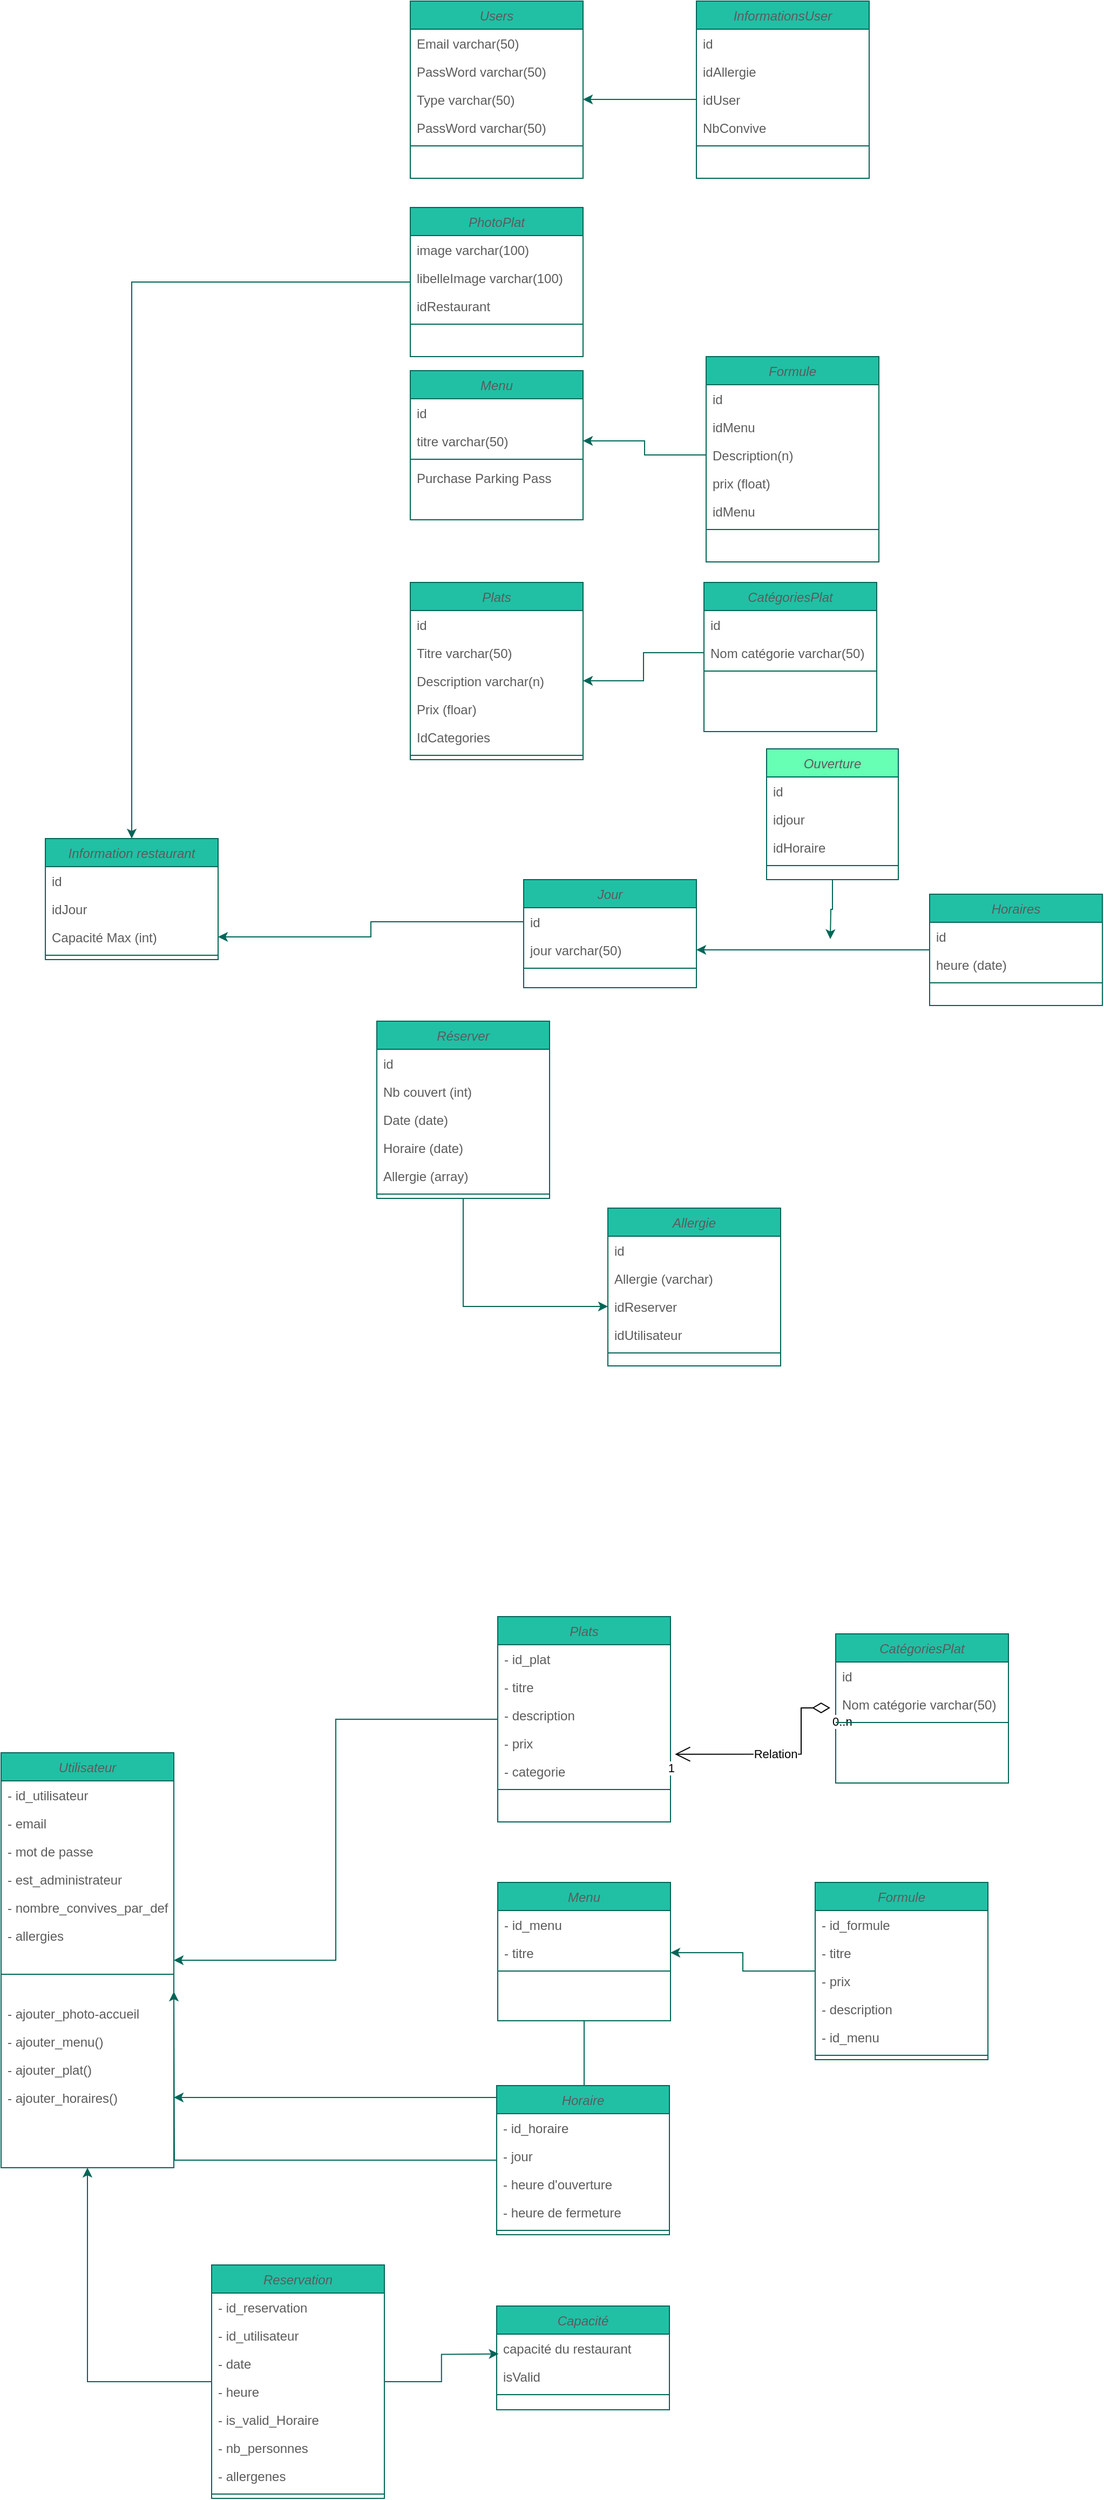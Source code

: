 <mxfile version="21.2.0" type="github">
  <diagram name="Page-1" id="-gDi-OSRCDwQluU-zVgb">
    <mxGraphModel dx="2394" dy="769" grid="1" gridSize="10" guides="1" tooltips="1" connect="1" arrows="1" fold="1" page="1" pageScale="1" pageWidth="827" pageHeight="1169" math="0" shadow="0">
      <root>
        <mxCell id="0" />
        <mxCell id="1" parent="0" />
        <mxCell id="DTQ9LQFd6EMroOKHx0Vn-1" value="Users" style="swimlane;fontStyle=2;align=center;verticalAlign=top;childLayout=stackLayout;horizontal=1;startSize=26;horizontalStack=0;resizeParent=1;resizeLast=0;collapsible=1;marginBottom=0;rounded=0;shadow=0;strokeWidth=1;labelBackgroundColor=none;fillColor=#21C0A5;strokeColor=#006658;fontColor=#5C5C5C;" vertex="1" parent="1">
          <mxGeometry x="129" y="149" width="160" height="164" as="geometry">
            <mxRectangle x="101" y="163" width="160" height="26" as="alternateBounds" />
          </mxGeometry>
        </mxCell>
        <mxCell id="DTQ9LQFd6EMroOKHx0Vn-2" value="Email varchar(50)" style="text;align=left;verticalAlign=top;spacingLeft=4;spacingRight=4;overflow=hidden;rotatable=0;points=[[0,0.5],[1,0.5]];portConstraint=eastwest;labelBackgroundColor=none;fontColor=#5C5C5C;" vertex="1" parent="DTQ9LQFd6EMroOKHx0Vn-1">
          <mxGeometry y="26" width="160" height="26" as="geometry" />
        </mxCell>
        <mxCell id="DTQ9LQFd6EMroOKHx0Vn-3" value="PassWord varchar(50)" style="text;align=left;verticalAlign=top;spacingLeft=4;spacingRight=4;overflow=hidden;rotatable=0;points=[[0,0.5],[1,0.5]];portConstraint=eastwest;rounded=0;shadow=0;html=0;labelBackgroundColor=none;fontColor=#5C5C5C;" vertex="1" parent="DTQ9LQFd6EMroOKHx0Vn-1">
          <mxGeometry y="52" width="160" height="26" as="geometry" />
        </mxCell>
        <mxCell id="DTQ9LQFd6EMroOKHx0Vn-4" value="Type varchar(50)" style="text;align=left;verticalAlign=top;spacingLeft=4;spacingRight=4;overflow=hidden;rotatable=0;points=[[0,0.5],[1,0.5]];portConstraint=eastwest;rounded=0;shadow=0;html=0;labelBackgroundColor=none;fontColor=#5C5C5C;" vertex="1" parent="DTQ9LQFd6EMroOKHx0Vn-1">
          <mxGeometry y="78" width="160" height="26" as="geometry" />
        </mxCell>
        <mxCell id="DTQ9LQFd6EMroOKHx0Vn-5" value="PassWord varchar(50)" style="text;align=left;verticalAlign=top;spacingLeft=4;spacingRight=4;overflow=hidden;rotatable=0;points=[[0,0.5],[1,0.5]];portConstraint=eastwest;rounded=0;shadow=0;html=0;labelBackgroundColor=none;fontColor=#5C5C5C;" vertex="1" parent="DTQ9LQFd6EMroOKHx0Vn-1">
          <mxGeometry y="104" width="160" height="26" as="geometry" />
        </mxCell>
        <mxCell id="DTQ9LQFd6EMroOKHx0Vn-6" value="" style="line;html=1;strokeWidth=1;align=left;verticalAlign=middle;spacingTop=-1;spacingLeft=3;spacingRight=3;rotatable=0;labelPosition=right;points=[];portConstraint=eastwest;labelBackgroundColor=none;fillColor=#21C0A5;strokeColor=#006658;fontColor=#5C5C5C;" vertex="1" parent="DTQ9LQFd6EMroOKHx0Vn-1">
          <mxGeometry y="130" width="160" height="8" as="geometry" />
        </mxCell>
        <mxCell id="DTQ9LQFd6EMroOKHx0Vn-7" value="Menu" style="swimlane;fontStyle=2;align=center;verticalAlign=top;childLayout=stackLayout;horizontal=1;startSize=26;horizontalStack=0;resizeParent=1;resizeLast=0;collapsible=1;marginBottom=0;rounded=0;shadow=0;strokeWidth=1;labelBackgroundColor=none;fillColor=#21C0A5;strokeColor=#006658;fontColor=#5C5C5C;" vertex="1" parent="1">
          <mxGeometry x="129" y="491" width="160" height="138" as="geometry">
            <mxRectangle x="101" y="163" width="160" height="26" as="alternateBounds" />
          </mxGeometry>
        </mxCell>
        <mxCell id="DTQ9LQFd6EMroOKHx0Vn-8" value="id" style="text;align=left;verticalAlign=top;spacingLeft=4;spacingRight=4;overflow=hidden;rotatable=0;points=[[0,0.5],[1,0.5]];portConstraint=eastwest;labelBackgroundColor=none;fontColor=#5C5C5C;" vertex="1" parent="DTQ9LQFd6EMroOKHx0Vn-7">
          <mxGeometry y="26" width="160" height="26" as="geometry" />
        </mxCell>
        <mxCell id="DTQ9LQFd6EMroOKHx0Vn-9" value="titre varchar(50)" style="text;align=left;verticalAlign=top;spacingLeft=4;spacingRight=4;overflow=hidden;rotatable=0;points=[[0,0.5],[1,0.5]];portConstraint=eastwest;rounded=0;shadow=0;html=0;labelBackgroundColor=none;fontColor=#5C5C5C;" vertex="1" parent="DTQ9LQFd6EMroOKHx0Vn-7">
          <mxGeometry y="52" width="160" height="26" as="geometry" />
        </mxCell>
        <mxCell id="DTQ9LQFd6EMroOKHx0Vn-10" value="" style="line;html=1;strokeWidth=1;align=left;verticalAlign=middle;spacingTop=-1;spacingLeft=3;spacingRight=3;rotatable=0;labelPosition=right;points=[];portConstraint=eastwest;labelBackgroundColor=none;fillColor=#21C0A5;strokeColor=#006658;fontColor=#5C5C5C;" vertex="1" parent="DTQ9LQFd6EMroOKHx0Vn-7">
          <mxGeometry y="78" width="160" height="8" as="geometry" />
        </mxCell>
        <mxCell id="DTQ9LQFd6EMroOKHx0Vn-11" value="Purchase Parking Pass" style="text;align=left;verticalAlign=top;spacingLeft=4;spacingRight=4;overflow=hidden;rotatable=0;points=[[0,0.5],[1,0.5]];portConstraint=eastwest;labelBackgroundColor=none;fontColor=#5C5C5C;" vertex="1" parent="DTQ9LQFd6EMroOKHx0Vn-7">
          <mxGeometry y="86" width="160" height="26" as="geometry" />
        </mxCell>
        <mxCell id="DTQ9LQFd6EMroOKHx0Vn-12" style="edgeStyle=orthogonalEdgeStyle;rounded=0;orthogonalLoop=1;jettySize=auto;html=1;entryX=0.5;entryY=0;entryDx=0;entryDy=0;strokeColor=#006658;fontColor=#5C5C5C;fillColor=#21C0A5;" edge="1" parent="1" source="DTQ9LQFd6EMroOKHx0Vn-13" target="DTQ9LQFd6EMroOKHx0Vn-66">
          <mxGeometry relative="1" as="geometry" />
        </mxCell>
        <mxCell id="DTQ9LQFd6EMroOKHx0Vn-13" value="PhotoPlat" style="swimlane;fontStyle=2;align=center;verticalAlign=top;childLayout=stackLayout;horizontal=1;startSize=26;horizontalStack=0;resizeParent=1;resizeLast=0;collapsible=1;marginBottom=0;rounded=0;shadow=0;strokeWidth=1;labelBackgroundColor=none;fillColor=#21C0A5;strokeColor=#006658;fontColor=#5C5C5C;" vertex="1" parent="1">
          <mxGeometry x="129" y="340" width="160" height="138" as="geometry">
            <mxRectangle x="101" y="163" width="160" height="26" as="alternateBounds" />
          </mxGeometry>
        </mxCell>
        <mxCell id="DTQ9LQFd6EMroOKHx0Vn-14" value="image varchar(100)" style="text;align=left;verticalAlign=top;spacingLeft=4;spacingRight=4;overflow=hidden;rotatable=0;points=[[0,0.5],[1,0.5]];portConstraint=eastwest;labelBackgroundColor=none;fontColor=#5C5C5C;" vertex="1" parent="DTQ9LQFd6EMroOKHx0Vn-13">
          <mxGeometry y="26" width="160" height="26" as="geometry" />
        </mxCell>
        <mxCell id="DTQ9LQFd6EMroOKHx0Vn-15" value="libelleImage varchar(100)" style="text;align=left;verticalAlign=top;spacingLeft=4;spacingRight=4;overflow=hidden;rotatable=0;points=[[0,0.5],[1,0.5]];portConstraint=eastwest;rounded=0;shadow=0;html=0;labelBackgroundColor=none;fontColor=#5C5C5C;" vertex="1" parent="DTQ9LQFd6EMroOKHx0Vn-13">
          <mxGeometry y="52" width="160" height="26" as="geometry" />
        </mxCell>
        <mxCell id="DTQ9LQFd6EMroOKHx0Vn-16" value="idRestaurant " style="text;align=left;verticalAlign=top;spacingLeft=4;spacingRight=4;overflow=hidden;rotatable=0;points=[[0,0.5],[1,0.5]];portConstraint=eastwest;rounded=0;shadow=0;html=0;labelBackgroundColor=none;fontColor=#5C5C5C;" vertex="1" parent="DTQ9LQFd6EMroOKHx0Vn-13">
          <mxGeometry y="78" width="160" height="26" as="geometry" />
        </mxCell>
        <mxCell id="DTQ9LQFd6EMroOKHx0Vn-17" value="" style="line;html=1;strokeWidth=1;align=left;verticalAlign=middle;spacingTop=-1;spacingLeft=3;spacingRight=3;rotatable=0;labelPosition=right;points=[];portConstraint=eastwest;labelBackgroundColor=none;fillColor=#21C0A5;strokeColor=#006658;fontColor=#5C5C5C;" vertex="1" parent="DTQ9LQFd6EMroOKHx0Vn-13">
          <mxGeometry y="104" width="160" height="8" as="geometry" />
        </mxCell>
        <mxCell id="DTQ9LQFd6EMroOKHx0Vn-18" value="CatégoriesPlat" style="swimlane;fontStyle=2;align=center;verticalAlign=top;childLayout=stackLayout;horizontal=1;startSize=26;horizontalStack=0;resizeParent=1;resizeLast=0;collapsible=1;marginBottom=0;rounded=0;shadow=0;strokeWidth=1;labelBackgroundColor=none;fillColor=#21C0A5;strokeColor=#006658;fontColor=#5C5C5C;" vertex="1" parent="1">
          <mxGeometry x="401" y="687" width="160" height="138" as="geometry">
            <mxRectangle x="101" y="163" width="160" height="26" as="alternateBounds" />
          </mxGeometry>
        </mxCell>
        <mxCell id="DTQ9LQFd6EMroOKHx0Vn-19" value="id" style="text;align=left;verticalAlign=top;spacingLeft=4;spacingRight=4;overflow=hidden;rotatable=0;points=[[0,0.5],[1,0.5]];portConstraint=eastwest;labelBackgroundColor=none;fontColor=#5C5C5C;" vertex="1" parent="DTQ9LQFd6EMroOKHx0Vn-18">
          <mxGeometry y="26" width="160" height="26" as="geometry" />
        </mxCell>
        <mxCell id="DTQ9LQFd6EMroOKHx0Vn-20" value="Nom catégorie varchar(50)" style="text;align=left;verticalAlign=top;spacingLeft=4;spacingRight=4;overflow=hidden;rotatable=0;points=[[0,0.5],[1,0.5]];portConstraint=eastwest;rounded=0;shadow=0;html=0;labelBackgroundColor=none;fontColor=#5C5C5C;" vertex="1" parent="DTQ9LQFd6EMroOKHx0Vn-18">
          <mxGeometry y="52" width="160" height="26" as="geometry" />
        </mxCell>
        <mxCell id="DTQ9LQFd6EMroOKHx0Vn-21" value="" style="line;html=1;strokeWidth=1;align=left;verticalAlign=middle;spacingTop=-1;spacingLeft=3;spacingRight=3;rotatable=0;labelPosition=right;points=[];portConstraint=eastwest;labelBackgroundColor=none;fillColor=#21C0A5;strokeColor=#006658;fontColor=#5C5C5C;" vertex="1" parent="DTQ9LQFd6EMroOKHx0Vn-18">
          <mxGeometry y="78" width="160" height="8" as="geometry" />
        </mxCell>
        <mxCell id="DTQ9LQFd6EMroOKHx0Vn-22" value="Plats" style="swimlane;fontStyle=2;align=center;verticalAlign=top;childLayout=stackLayout;horizontal=1;startSize=26;horizontalStack=0;resizeParent=1;resizeLast=0;collapsible=1;marginBottom=0;rounded=0;shadow=0;strokeWidth=1;labelBackgroundColor=none;fillColor=#21C0A5;strokeColor=#006658;fontColor=#5C5C5C;" vertex="1" parent="1">
          <mxGeometry x="129" y="687" width="160" height="164" as="geometry">
            <mxRectangle x="101" y="163" width="160" height="26" as="alternateBounds" />
          </mxGeometry>
        </mxCell>
        <mxCell id="DTQ9LQFd6EMroOKHx0Vn-23" value="id" style="text;align=left;verticalAlign=top;spacingLeft=4;spacingRight=4;overflow=hidden;rotatable=0;points=[[0,0.5],[1,0.5]];portConstraint=eastwest;labelBackgroundColor=none;fontColor=#5C5C5C;" vertex="1" parent="DTQ9LQFd6EMroOKHx0Vn-22">
          <mxGeometry y="26" width="160" height="26" as="geometry" />
        </mxCell>
        <mxCell id="DTQ9LQFd6EMroOKHx0Vn-24" value="Titre varchar(50)" style="text;align=left;verticalAlign=top;spacingLeft=4;spacingRight=4;overflow=hidden;rotatable=0;points=[[0,0.5],[1,0.5]];portConstraint=eastwest;rounded=0;shadow=0;html=0;labelBackgroundColor=none;fontColor=#5C5C5C;" vertex="1" parent="DTQ9LQFd6EMroOKHx0Vn-22">
          <mxGeometry y="52" width="160" height="26" as="geometry" />
        </mxCell>
        <mxCell id="DTQ9LQFd6EMroOKHx0Vn-25" value="Description varchar(n)" style="text;align=left;verticalAlign=top;spacingLeft=4;spacingRight=4;overflow=hidden;rotatable=0;points=[[0,0.5],[1,0.5]];portConstraint=eastwest;rounded=0;shadow=0;html=0;labelBackgroundColor=none;fontColor=#5C5C5C;" vertex="1" parent="DTQ9LQFd6EMroOKHx0Vn-22">
          <mxGeometry y="78" width="160" height="26" as="geometry" />
        </mxCell>
        <mxCell id="DTQ9LQFd6EMroOKHx0Vn-26" value="Prix (floar)" style="text;align=left;verticalAlign=top;spacingLeft=4;spacingRight=4;overflow=hidden;rotatable=0;points=[[0,0.5],[1,0.5]];portConstraint=eastwest;rounded=0;shadow=0;html=0;labelBackgroundColor=none;fontColor=#5C5C5C;" vertex="1" parent="DTQ9LQFd6EMroOKHx0Vn-22">
          <mxGeometry y="104" width="160" height="26" as="geometry" />
        </mxCell>
        <mxCell id="DTQ9LQFd6EMroOKHx0Vn-27" value="IdCategories" style="text;align=left;verticalAlign=top;spacingLeft=4;spacingRight=4;overflow=hidden;rotatable=0;points=[[0,0.5],[1,0.5]];portConstraint=eastwest;rounded=0;shadow=0;html=0;labelBackgroundColor=none;fontColor=#5C5C5C;" vertex="1" parent="DTQ9LQFd6EMroOKHx0Vn-22">
          <mxGeometry y="130" width="160" height="26" as="geometry" />
        </mxCell>
        <mxCell id="DTQ9LQFd6EMroOKHx0Vn-28" value="" style="line;html=1;strokeWidth=1;align=left;verticalAlign=middle;spacingTop=-1;spacingLeft=3;spacingRight=3;rotatable=0;labelPosition=right;points=[];portConstraint=eastwest;labelBackgroundColor=none;fillColor=#21C0A5;strokeColor=#006658;fontColor=#5C5C5C;" vertex="1" parent="DTQ9LQFd6EMroOKHx0Vn-22">
          <mxGeometry y="156" width="160" height="8" as="geometry" />
        </mxCell>
        <mxCell id="DTQ9LQFd6EMroOKHx0Vn-29" value="Formule" style="swimlane;fontStyle=2;align=center;verticalAlign=top;childLayout=stackLayout;horizontal=1;startSize=26;horizontalStack=0;resizeParent=1;resizeLast=0;collapsible=1;marginBottom=0;rounded=0;shadow=0;strokeWidth=1;labelBackgroundColor=none;fillColor=#21C0A5;strokeColor=#006658;fontColor=#5C5C5C;" vertex="1" parent="1">
          <mxGeometry x="403" y="478" width="160" height="190" as="geometry">
            <mxRectangle x="101" y="163" width="160" height="26" as="alternateBounds" />
          </mxGeometry>
        </mxCell>
        <mxCell id="DTQ9LQFd6EMroOKHx0Vn-30" value="id" style="text;align=left;verticalAlign=top;spacingLeft=4;spacingRight=4;overflow=hidden;rotatable=0;points=[[0,0.5],[1,0.5]];portConstraint=eastwest;labelBackgroundColor=none;fontColor=#5C5C5C;" vertex="1" parent="DTQ9LQFd6EMroOKHx0Vn-29">
          <mxGeometry y="26" width="160" height="26" as="geometry" />
        </mxCell>
        <mxCell id="DTQ9LQFd6EMroOKHx0Vn-31" value="idMenu" style="text;align=left;verticalAlign=top;spacingLeft=4;spacingRight=4;overflow=hidden;rotatable=0;points=[[0,0.5],[1,0.5]];portConstraint=eastwest;rounded=0;shadow=0;html=0;labelBackgroundColor=none;fontColor=#5C5C5C;" vertex="1" parent="DTQ9LQFd6EMroOKHx0Vn-29">
          <mxGeometry y="52" width="160" height="26" as="geometry" />
        </mxCell>
        <mxCell id="DTQ9LQFd6EMroOKHx0Vn-32" value="Description(n)" style="text;align=left;verticalAlign=top;spacingLeft=4;spacingRight=4;overflow=hidden;rotatable=0;points=[[0,0.5],[1,0.5]];portConstraint=eastwest;rounded=0;shadow=0;html=0;labelBackgroundColor=none;fontColor=#5C5C5C;" vertex="1" parent="DTQ9LQFd6EMroOKHx0Vn-29">
          <mxGeometry y="78" width="160" height="26" as="geometry" />
        </mxCell>
        <mxCell id="DTQ9LQFd6EMroOKHx0Vn-33" value="prix (float)" style="text;align=left;verticalAlign=top;spacingLeft=4;spacingRight=4;overflow=hidden;rotatable=0;points=[[0,0.5],[1,0.5]];portConstraint=eastwest;rounded=0;shadow=0;html=0;labelBackgroundColor=none;fontColor=#5C5C5C;" vertex="1" parent="DTQ9LQFd6EMroOKHx0Vn-29">
          <mxGeometry y="104" width="160" height="26" as="geometry" />
        </mxCell>
        <mxCell id="DTQ9LQFd6EMroOKHx0Vn-34" value="idMenu" style="text;align=left;verticalAlign=top;spacingLeft=4;spacingRight=4;overflow=hidden;rotatable=0;points=[[0,0.5],[1,0.5]];portConstraint=eastwest;rounded=0;shadow=0;html=0;labelBackgroundColor=none;fontColor=#5C5C5C;" vertex="1" parent="DTQ9LQFd6EMroOKHx0Vn-29">
          <mxGeometry y="130" width="160" height="26" as="geometry" />
        </mxCell>
        <mxCell id="DTQ9LQFd6EMroOKHx0Vn-35" value="" style="line;html=1;strokeWidth=1;align=left;verticalAlign=middle;spacingTop=-1;spacingLeft=3;spacingRight=3;rotatable=0;labelPosition=right;points=[];portConstraint=eastwest;labelBackgroundColor=none;fillColor=#21C0A5;strokeColor=#006658;fontColor=#5C5C5C;" vertex="1" parent="DTQ9LQFd6EMroOKHx0Vn-29">
          <mxGeometry y="156" width="160" height="8" as="geometry" />
        </mxCell>
        <mxCell id="DTQ9LQFd6EMroOKHx0Vn-36" value="Jour" style="swimlane;fontStyle=2;align=center;verticalAlign=top;childLayout=stackLayout;horizontal=1;startSize=26;horizontalStack=0;resizeParent=1;resizeLast=0;collapsible=1;marginBottom=0;rounded=0;shadow=0;strokeWidth=1;labelBackgroundColor=none;fillColor=#21C0A5;strokeColor=#006658;fontColor=#5C5C5C;" vertex="1" parent="1">
          <mxGeometry x="234" y="962" width="160" height="100" as="geometry">
            <mxRectangle x="101" y="163" width="160" height="26" as="alternateBounds" />
          </mxGeometry>
        </mxCell>
        <mxCell id="DTQ9LQFd6EMroOKHx0Vn-37" value="id" style="text;align=left;verticalAlign=top;spacingLeft=4;spacingRight=4;overflow=hidden;rotatable=0;points=[[0,0.5],[1,0.5]];portConstraint=eastwest;labelBackgroundColor=none;fontColor=#5C5C5C;" vertex="1" parent="DTQ9LQFd6EMroOKHx0Vn-36">
          <mxGeometry y="26" width="160" height="26" as="geometry" />
        </mxCell>
        <mxCell id="DTQ9LQFd6EMroOKHx0Vn-38" value="jour varchar(50)" style="text;align=left;verticalAlign=top;spacingLeft=4;spacingRight=4;overflow=hidden;rotatable=0;points=[[0,0.5],[1,0.5]];portConstraint=eastwest;rounded=0;shadow=0;html=0;labelBackgroundColor=none;fontColor=#5C5C5C;" vertex="1" parent="DTQ9LQFd6EMroOKHx0Vn-36">
          <mxGeometry y="52" width="160" height="26" as="geometry" />
        </mxCell>
        <mxCell id="DTQ9LQFd6EMroOKHx0Vn-39" value="" style="line;html=1;strokeWidth=1;align=left;verticalAlign=middle;spacingTop=-1;spacingLeft=3;spacingRight=3;rotatable=0;labelPosition=right;points=[];portConstraint=eastwest;labelBackgroundColor=none;fillColor=#21C0A5;strokeColor=#006658;fontColor=#5C5C5C;" vertex="1" parent="DTQ9LQFd6EMroOKHx0Vn-36">
          <mxGeometry y="78" width="160" height="8" as="geometry" />
        </mxCell>
        <mxCell id="DTQ9LQFd6EMroOKHx0Vn-40" style="edgeStyle=orthogonalEdgeStyle;rounded=0;orthogonalLoop=1;jettySize=auto;html=1;entryX=1;entryY=0.5;entryDx=0;entryDy=0;strokeColor=#006658;fontColor=#5C5C5C;fillColor=#21C0A5;" edge="1" parent="1" source="DTQ9LQFd6EMroOKHx0Vn-41" target="DTQ9LQFd6EMroOKHx0Vn-38">
          <mxGeometry relative="1" as="geometry" />
        </mxCell>
        <mxCell id="DTQ9LQFd6EMroOKHx0Vn-41" value="Horaires" style="swimlane;fontStyle=2;align=center;verticalAlign=top;childLayout=stackLayout;horizontal=1;startSize=26;horizontalStack=0;resizeParent=1;resizeLast=0;collapsible=1;marginBottom=0;rounded=0;shadow=0;strokeWidth=1;labelBackgroundColor=none;fillColor=#21C0A5;strokeColor=#006658;fontColor=#5C5C5C;" vertex="1" parent="1">
          <mxGeometry x="610" y="975.5" width="160" height="103" as="geometry">
            <mxRectangle x="101" y="163" width="160" height="26" as="alternateBounds" />
          </mxGeometry>
        </mxCell>
        <mxCell id="DTQ9LQFd6EMroOKHx0Vn-42" value="id" style="text;align=left;verticalAlign=top;spacingLeft=4;spacingRight=4;overflow=hidden;rotatable=0;points=[[0,0.5],[1,0.5]];portConstraint=eastwest;labelBackgroundColor=none;fontColor=#5C5C5C;" vertex="1" parent="DTQ9LQFd6EMroOKHx0Vn-41">
          <mxGeometry y="26" width="160" height="26" as="geometry" />
        </mxCell>
        <mxCell id="DTQ9LQFd6EMroOKHx0Vn-43" value="heure (date)" style="text;align=left;verticalAlign=top;spacingLeft=4;spacingRight=4;overflow=hidden;rotatable=0;points=[[0,0.5],[1,0.5]];portConstraint=eastwest;rounded=0;shadow=0;html=0;labelBackgroundColor=none;fontColor=#5C5C5C;" vertex="1" parent="DTQ9LQFd6EMroOKHx0Vn-41">
          <mxGeometry y="52" width="160" height="26" as="geometry" />
        </mxCell>
        <mxCell id="DTQ9LQFd6EMroOKHx0Vn-44" value="" style="line;html=1;strokeWidth=1;align=left;verticalAlign=middle;spacingTop=-1;spacingLeft=3;spacingRight=3;rotatable=0;labelPosition=right;points=[];portConstraint=eastwest;labelBackgroundColor=none;fillColor=#21C0A5;strokeColor=#006658;fontColor=#5C5C5C;" vertex="1" parent="DTQ9LQFd6EMroOKHx0Vn-41">
          <mxGeometry y="78" width="160" height="8" as="geometry" />
        </mxCell>
        <mxCell id="DTQ9LQFd6EMroOKHx0Vn-45" style="edgeStyle=orthogonalEdgeStyle;rounded=0;orthogonalLoop=1;jettySize=auto;html=1;strokeColor=#006658;fontColor=#5C5C5C;fillColor=#21C0A5;" edge="1" parent="1" source="DTQ9LQFd6EMroOKHx0Vn-46">
          <mxGeometry relative="1" as="geometry">
            <mxPoint x="518" y="1017" as="targetPoint" />
          </mxGeometry>
        </mxCell>
        <mxCell id="DTQ9LQFd6EMroOKHx0Vn-46" value="Ouverture" style="swimlane;fontStyle=2;align=center;verticalAlign=top;childLayout=stackLayout;horizontal=1;startSize=26;horizontalStack=0;resizeParent=1;resizeLast=0;collapsible=1;marginBottom=0;rounded=0;shadow=0;strokeWidth=1;labelBackgroundColor=none;fillColor=#66FFB3;strokeColor=#006658;fontColor=#5C5C5C;" vertex="1" parent="1">
          <mxGeometry x="459" y="841" width="122" height="121" as="geometry">
            <mxRectangle x="101" y="163" width="160" height="26" as="alternateBounds" />
          </mxGeometry>
        </mxCell>
        <mxCell id="DTQ9LQFd6EMroOKHx0Vn-47" value="id" style="text;align=left;verticalAlign=top;spacingLeft=4;spacingRight=4;overflow=hidden;rotatable=0;points=[[0,0.5],[1,0.5]];portConstraint=eastwest;labelBackgroundColor=none;fontColor=#5C5C5C;" vertex="1" parent="DTQ9LQFd6EMroOKHx0Vn-46">
          <mxGeometry y="26" width="122" height="26" as="geometry" />
        </mxCell>
        <mxCell id="DTQ9LQFd6EMroOKHx0Vn-48" value="idjour" style="text;align=left;verticalAlign=top;spacingLeft=4;spacingRight=4;overflow=hidden;rotatable=0;points=[[0,0.5],[1,0.5]];portConstraint=eastwest;rounded=0;shadow=0;html=0;labelBackgroundColor=none;fontColor=#5C5C5C;" vertex="1" parent="DTQ9LQFd6EMroOKHx0Vn-46">
          <mxGeometry y="52" width="122" height="26" as="geometry" />
        </mxCell>
        <mxCell id="DTQ9LQFd6EMroOKHx0Vn-49" value="idHoraire" style="text;align=left;verticalAlign=top;spacingLeft=4;spacingRight=4;overflow=hidden;rotatable=0;points=[[0,0.5],[1,0.5]];portConstraint=eastwest;rounded=0;shadow=0;html=0;labelBackgroundColor=none;fontColor=#5C5C5C;" vertex="1" parent="DTQ9LQFd6EMroOKHx0Vn-46">
          <mxGeometry y="78" width="122" height="26" as="geometry" />
        </mxCell>
        <mxCell id="DTQ9LQFd6EMroOKHx0Vn-50" value="" style="line;html=1;strokeWidth=1;align=left;verticalAlign=middle;spacingTop=-1;spacingLeft=3;spacingRight=3;rotatable=0;labelPosition=right;points=[];portConstraint=eastwest;labelBackgroundColor=none;fillColor=#21C0A5;strokeColor=#006658;fontColor=#5C5C5C;" vertex="1" parent="DTQ9LQFd6EMroOKHx0Vn-46">
          <mxGeometry y="104" width="122" height="8" as="geometry" />
        </mxCell>
        <mxCell id="DTQ9LQFd6EMroOKHx0Vn-51" style="edgeStyle=orthogonalEdgeStyle;rounded=0;orthogonalLoop=1;jettySize=auto;html=1;entryX=0;entryY=0.5;entryDx=0;entryDy=0;strokeColor=#006658;fontColor=#5C5C5C;fillColor=#21C0A5;" edge="1" parent="1" source="DTQ9LQFd6EMroOKHx0Vn-52" target="DTQ9LQFd6EMroOKHx0Vn-62">
          <mxGeometry relative="1" as="geometry" />
        </mxCell>
        <mxCell id="DTQ9LQFd6EMroOKHx0Vn-52" value="Réserver" style="swimlane;fontStyle=2;align=center;verticalAlign=top;childLayout=stackLayout;horizontal=1;startSize=26;horizontalStack=0;resizeParent=1;resizeLast=0;collapsible=1;marginBottom=0;rounded=0;shadow=0;strokeWidth=1;labelBackgroundColor=none;fillColor=#21C0A5;strokeColor=#006658;fontColor=#5C5C5C;" vertex="1" parent="1">
          <mxGeometry x="98" y="1093" width="160" height="164" as="geometry">
            <mxRectangle x="101" y="163" width="160" height="26" as="alternateBounds" />
          </mxGeometry>
        </mxCell>
        <mxCell id="DTQ9LQFd6EMroOKHx0Vn-53" value="id" style="text;align=left;verticalAlign=top;spacingLeft=4;spacingRight=4;overflow=hidden;rotatable=0;points=[[0,0.5],[1,0.5]];portConstraint=eastwest;labelBackgroundColor=none;fontColor=#5C5C5C;" vertex="1" parent="DTQ9LQFd6EMroOKHx0Vn-52">
          <mxGeometry y="26" width="160" height="26" as="geometry" />
        </mxCell>
        <mxCell id="DTQ9LQFd6EMroOKHx0Vn-54" value="Nb couvert (int)" style="text;align=left;verticalAlign=top;spacingLeft=4;spacingRight=4;overflow=hidden;rotatable=0;points=[[0,0.5],[1,0.5]];portConstraint=eastwest;rounded=0;shadow=0;html=0;labelBackgroundColor=none;fontColor=#5C5C5C;" vertex="1" parent="DTQ9LQFd6EMroOKHx0Vn-52">
          <mxGeometry y="52" width="160" height="26" as="geometry" />
        </mxCell>
        <mxCell id="DTQ9LQFd6EMroOKHx0Vn-55" value="Date (date)" style="text;align=left;verticalAlign=top;spacingLeft=4;spacingRight=4;overflow=hidden;rotatable=0;points=[[0,0.5],[1,0.5]];portConstraint=eastwest;rounded=0;shadow=0;html=0;labelBackgroundColor=none;fontColor=#5C5C5C;" vertex="1" parent="DTQ9LQFd6EMroOKHx0Vn-52">
          <mxGeometry y="78" width="160" height="26" as="geometry" />
        </mxCell>
        <mxCell id="DTQ9LQFd6EMroOKHx0Vn-56" value="Horaire (date)" style="text;align=left;verticalAlign=top;spacingLeft=4;spacingRight=4;overflow=hidden;rotatable=0;points=[[0,0.5],[1,0.5]];portConstraint=eastwest;rounded=0;shadow=0;html=0;labelBackgroundColor=none;fontColor=#5C5C5C;" vertex="1" parent="DTQ9LQFd6EMroOKHx0Vn-52">
          <mxGeometry y="104" width="160" height="26" as="geometry" />
        </mxCell>
        <mxCell id="DTQ9LQFd6EMroOKHx0Vn-57" value="Allergie (array)" style="text;align=left;verticalAlign=top;spacingLeft=4;spacingRight=4;overflow=hidden;rotatable=0;points=[[0,0.5],[1,0.5]];portConstraint=eastwest;rounded=0;shadow=0;html=0;labelBackgroundColor=none;fontColor=#5C5C5C;" vertex="1" parent="DTQ9LQFd6EMroOKHx0Vn-52">
          <mxGeometry y="130" width="160" height="26" as="geometry" />
        </mxCell>
        <mxCell id="DTQ9LQFd6EMroOKHx0Vn-58" value="" style="line;html=1;strokeWidth=1;align=left;verticalAlign=middle;spacingTop=-1;spacingLeft=3;spacingRight=3;rotatable=0;labelPosition=right;points=[];portConstraint=eastwest;labelBackgroundColor=none;fillColor=#21C0A5;strokeColor=#006658;fontColor=#5C5C5C;" vertex="1" parent="DTQ9LQFd6EMroOKHx0Vn-52">
          <mxGeometry y="156" width="160" height="8" as="geometry" />
        </mxCell>
        <mxCell id="DTQ9LQFd6EMroOKHx0Vn-59" value="Allergie" style="swimlane;fontStyle=2;align=center;verticalAlign=top;childLayout=stackLayout;horizontal=1;startSize=26;horizontalStack=0;resizeParent=1;resizeLast=0;collapsible=1;marginBottom=0;rounded=0;shadow=0;strokeWidth=1;labelBackgroundColor=none;fillColor=#21C0A5;strokeColor=#006658;fontColor=#5C5C5C;" vertex="1" parent="1">
          <mxGeometry x="312" y="1266" width="160" height="146" as="geometry">
            <mxRectangle x="101" y="163" width="160" height="26" as="alternateBounds" />
          </mxGeometry>
        </mxCell>
        <mxCell id="DTQ9LQFd6EMroOKHx0Vn-60" value="id" style="text;align=left;verticalAlign=top;spacingLeft=4;spacingRight=4;overflow=hidden;rotatable=0;points=[[0,0.5],[1,0.5]];portConstraint=eastwest;labelBackgroundColor=none;fontColor=#5C5C5C;" vertex="1" parent="DTQ9LQFd6EMroOKHx0Vn-59">
          <mxGeometry y="26" width="160" height="26" as="geometry" />
        </mxCell>
        <mxCell id="DTQ9LQFd6EMroOKHx0Vn-61" value="Allergie (varchar)" style="text;align=left;verticalAlign=top;spacingLeft=4;spacingRight=4;overflow=hidden;rotatable=0;points=[[0,0.5],[1,0.5]];portConstraint=eastwest;rounded=0;shadow=0;html=0;labelBackgroundColor=none;fontColor=#5C5C5C;" vertex="1" parent="DTQ9LQFd6EMroOKHx0Vn-59">
          <mxGeometry y="52" width="160" height="26" as="geometry" />
        </mxCell>
        <mxCell id="DTQ9LQFd6EMroOKHx0Vn-62" value="idReserver" style="text;align=left;verticalAlign=top;spacingLeft=4;spacingRight=4;overflow=hidden;rotatable=0;points=[[0,0.5],[1,0.5]];portConstraint=eastwest;rounded=0;shadow=0;html=0;labelBackgroundColor=none;fontColor=#5C5C5C;" vertex="1" parent="DTQ9LQFd6EMroOKHx0Vn-59">
          <mxGeometry y="78" width="160" height="26" as="geometry" />
        </mxCell>
        <mxCell id="DTQ9LQFd6EMroOKHx0Vn-63" value="idUtilisateur" style="text;align=left;verticalAlign=top;spacingLeft=4;spacingRight=4;overflow=hidden;rotatable=0;points=[[0,0.5],[1,0.5]];portConstraint=eastwest;rounded=0;shadow=0;html=0;labelBackgroundColor=none;fontColor=#5C5C5C;" vertex="1" parent="DTQ9LQFd6EMroOKHx0Vn-59">
          <mxGeometry y="104" width="160" height="26" as="geometry" />
        </mxCell>
        <mxCell id="DTQ9LQFd6EMroOKHx0Vn-64" value="" style="line;html=1;strokeWidth=1;align=left;verticalAlign=middle;spacingTop=-1;spacingLeft=3;spacingRight=3;rotatable=0;labelPosition=right;points=[];portConstraint=eastwest;labelBackgroundColor=none;fillColor=#21C0A5;strokeColor=#006658;fontColor=#5C5C5C;" vertex="1" parent="DTQ9LQFd6EMroOKHx0Vn-59">
          <mxGeometry y="130" width="160" height="8" as="geometry" />
        </mxCell>
        <mxCell id="DTQ9LQFd6EMroOKHx0Vn-65" style="edgeStyle=orthogonalEdgeStyle;rounded=0;orthogonalLoop=1;jettySize=auto;html=1;strokeColor=#006658;fontColor=#5C5C5C;fillColor=#21C0A5;" edge="1" parent="1" source="DTQ9LQFd6EMroOKHx0Vn-20" target="DTQ9LQFd6EMroOKHx0Vn-25">
          <mxGeometry relative="1" as="geometry" />
        </mxCell>
        <mxCell id="DTQ9LQFd6EMroOKHx0Vn-66" value="Information restaurant" style="swimlane;fontStyle=2;align=center;verticalAlign=top;childLayout=stackLayout;horizontal=1;startSize=26;horizontalStack=0;resizeParent=1;resizeLast=0;collapsible=1;marginBottom=0;rounded=0;shadow=0;strokeWidth=1;labelBackgroundColor=none;fillColor=#21C0A5;strokeColor=#006658;fontColor=#5C5C5C;" vertex="1" parent="1">
          <mxGeometry x="-209" y="924" width="160" height="112" as="geometry">
            <mxRectangle x="101" y="163" width="160" height="26" as="alternateBounds" />
          </mxGeometry>
        </mxCell>
        <mxCell id="DTQ9LQFd6EMroOKHx0Vn-67" value="id" style="text;align=left;verticalAlign=top;spacingLeft=4;spacingRight=4;overflow=hidden;rotatable=0;points=[[0,0.5],[1,0.5]];portConstraint=eastwest;labelBackgroundColor=none;fontColor=#5C5C5C;" vertex="1" parent="DTQ9LQFd6EMroOKHx0Vn-66">
          <mxGeometry y="26" width="160" height="26" as="geometry" />
        </mxCell>
        <mxCell id="DTQ9LQFd6EMroOKHx0Vn-68" value="idJour " style="text;align=left;verticalAlign=top;spacingLeft=4;spacingRight=4;overflow=hidden;rotatable=0;points=[[0,0.5],[1,0.5]];portConstraint=eastwest;rounded=0;shadow=0;html=0;labelBackgroundColor=none;fontColor=#5C5C5C;" vertex="1" parent="DTQ9LQFd6EMroOKHx0Vn-66">
          <mxGeometry y="52" width="160" height="26" as="geometry" />
        </mxCell>
        <mxCell id="DTQ9LQFd6EMroOKHx0Vn-69" value="Capacité Max (int)" style="text;align=left;verticalAlign=top;spacingLeft=4;spacingRight=4;overflow=hidden;rotatable=0;points=[[0,0.5],[1,0.5]];portConstraint=eastwest;rounded=0;shadow=0;html=0;labelBackgroundColor=none;fontColor=#5C5C5C;" vertex="1" parent="DTQ9LQFd6EMroOKHx0Vn-66">
          <mxGeometry y="78" width="160" height="26" as="geometry" />
        </mxCell>
        <mxCell id="DTQ9LQFd6EMroOKHx0Vn-70" value="" style="line;html=1;strokeWidth=1;align=left;verticalAlign=middle;spacingTop=-1;spacingLeft=3;spacingRight=3;rotatable=0;labelPosition=right;points=[];portConstraint=eastwest;labelBackgroundColor=none;fillColor=#21C0A5;strokeColor=#006658;fontColor=#5C5C5C;" vertex="1" parent="DTQ9LQFd6EMroOKHx0Vn-66">
          <mxGeometry y="104" width="160" height="8" as="geometry" />
        </mxCell>
        <mxCell id="DTQ9LQFd6EMroOKHx0Vn-71" style="edgeStyle=orthogonalEdgeStyle;rounded=0;orthogonalLoop=1;jettySize=auto;html=1;strokeColor=#006658;fontColor=#5C5C5C;fillColor=#21C0A5;" edge="1" parent="1" source="DTQ9LQFd6EMroOKHx0Vn-37" target="DTQ9LQFd6EMroOKHx0Vn-69">
          <mxGeometry relative="1" as="geometry" />
        </mxCell>
        <mxCell id="DTQ9LQFd6EMroOKHx0Vn-72" value="InformationsUser" style="swimlane;fontStyle=2;align=center;verticalAlign=top;childLayout=stackLayout;horizontal=1;startSize=26;horizontalStack=0;resizeParent=1;resizeLast=0;collapsible=1;marginBottom=0;rounded=0;shadow=0;strokeWidth=1;labelBackgroundColor=none;fillColor=#21C0A5;strokeColor=#006658;fontColor=#5C5C5C;" vertex="1" parent="1">
          <mxGeometry x="394" y="149" width="160" height="164" as="geometry">
            <mxRectangle x="101" y="163" width="160" height="26" as="alternateBounds" />
          </mxGeometry>
        </mxCell>
        <mxCell id="DTQ9LQFd6EMroOKHx0Vn-73" value="id" style="text;align=left;verticalAlign=top;spacingLeft=4;spacingRight=4;overflow=hidden;rotatable=0;points=[[0,0.5],[1,0.5]];portConstraint=eastwest;labelBackgroundColor=none;fontColor=#5C5C5C;" vertex="1" parent="DTQ9LQFd6EMroOKHx0Vn-72">
          <mxGeometry y="26" width="160" height="26" as="geometry" />
        </mxCell>
        <mxCell id="DTQ9LQFd6EMroOKHx0Vn-74" value="idAllergie" style="text;align=left;verticalAlign=top;spacingLeft=4;spacingRight=4;overflow=hidden;rotatable=0;points=[[0,0.5],[1,0.5]];portConstraint=eastwest;rounded=0;shadow=0;html=0;labelBackgroundColor=none;fontColor=#5C5C5C;" vertex="1" parent="DTQ9LQFd6EMroOKHx0Vn-72">
          <mxGeometry y="52" width="160" height="26" as="geometry" />
        </mxCell>
        <mxCell id="DTQ9LQFd6EMroOKHx0Vn-75" value="idUser" style="text;align=left;verticalAlign=top;spacingLeft=4;spacingRight=4;overflow=hidden;rotatable=0;points=[[0,0.5],[1,0.5]];portConstraint=eastwest;rounded=0;shadow=0;html=0;labelBackgroundColor=none;fontColor=#5C5C5C;" vertex="1" parent="DTQ9LQFd6EMroOKHx0Vn-72">
          <mxGeometry y="78" width="160" height="26" as="geometry" />
        </mxCell>
        <mxCell id="DTQ9LQFd6EMroOKHx0Vn-76" value="NbConvive" style="text;align=left;verticalAlign=top;spacingLeft=4;spacingRight=4;overflow=hidden;rotatable=0;points=[[0,0.5],[1,0.5]];portConstraint=eastwest;rounded=0;shadow=0;html=0;labelBackgroundColor=none;fontColor=#5C5C5C;" vertex="1" parent="DTQ9LQFd6EMroOKHx0Vn-72">
          <mxGeometry y="104" width="160" height="26" as="geometry" />
        </mxCell>
        <mxCell id="DTQ9LQFd6EMroOKHx0Vn-77" value="" style="line;html=1;strokeWidth=1;align=left;verticalAlign=middle;spacingTop=-1;spacingLeft=3;spacingRight=3;rotatable=0;labelPosition=right;points=[];portConstraint=eastwest;labelBackgroundColor=none;fillColor=#21C0A5;strokeColor=#006658;fontColor=#5C5C5C;" vertex="1" parent="DTQ9LQFd6EMroOKHx0Vn-72">
          <mxGeometry y="130" width="160" height="8" as="geometry" />
        </mxCell>
        <mxCell id="DTQ9LQFd6EMroOKHx0Vn-78" style="edgeStyle=orthogonalEdgeStyle;rounded=0;orthogonalLoop=1;jettySize=auto;html=1;entryX=1;entryY=0.5;entryDx=0;entryDy=0;strokeColor=#006658;fontColor=#5C5C5C;fillColor=#21C0A5;" edge="1" parent="1" source="DTQ9LQFd6EMroOKHx0Vn-75" target="DTQ9LQFd6EMroOKHx0Vn-4">
          <mxGeometry relative="1" as="geometry" />
        </mxCell>
        <mxCell id="DTQ9LQFd6EMroOKHx0Vn-79" style="edgeStyle=orthogonalEdgeStyle;rounded=0;orthogonalLoop=1;jettySize=auto;html=1;strokeColor=#006658;fontColor=#5C5C5C;fillColor=#21C0A5;" edge="1" parent="1" source="DTQ9LQFd6EMroOKHx0Vn-32" target="DTQ9LQFd6EMroOKHx0Vn-9">
          <mxGeometry relative="1" as="geometry" />
        </mxCell>
        <mxCell id="DTQ9LQFd6EMroOKHx0Vn-80" value="Utilisateur" style="swimlane;fontStyle=2;align=center;verticalAlign=top;childLayout=stackLayout;horizontal=1;startSize=26;horizontalStack=0;resizeParent=1;resizeLast=0;collapsible=1;marginBottom=0;rounded=0;shadow=0;strokeWidth=1;labelBackgroundColor=none;fillColor=#21C0A5;strokeColor=#006658;fontColor=#5C5C5C;" vertex="1" parent="1">
          <mxGeometry x="-250" y="1770" width="160" height="384" as="geometry">
            <mxRectangle x="101" y="163" width="160" height="26" as="alternateBounds" />
          </mxGeometry>
        </mxCell>
        <mxCell id="DTQ9LQFd6EMroOKHx0Vn-81" value="- id_utilisateur" style="text;align=left;verticalAlign=top;spacingLeft=4;spacingRight=4;overflow=hidden;rotatable=0;points=[[0,0.5],[1,0.5]];portConstraint=eastwest;labelBackgroundColor=none;fontColor=#5C5C5C;" vertex="1" parent="DTQ9LQFd6EMroOKHx0Vn-80">
          <mxGeometry y="26" width="160" height="26" as="geometry" />
        </mxCell>
        <mxCell id="DTQ9LQFd6EMroOKHx0Vn-84" value="- email" style="text;align=left;verticalAlign=top;spacingLeft=4;spacingRight=4;overflow=hidden;rotatable=0;points=[[0,0.5],[1,0.5]];portConstraint=eastwest;rounded=0;shadow=0;html=0;labelBackgroundColor=none;fontColor=#5C5C5C;" vertex="1" parent="DTQ9LQFd6EMroOKHx0Vn-80">
          <mxGeometry y="52" width="160" height="26" as="geometry" />
        </mxCell>
        <mxCell id="DTQ9LQFd6EMroOKHx0Vn-85" value="- mot de passe" style="text;align=left;verticalAlign=top;spacingLeft=4;spacingRight=4;overflow=hidden;rotatable=0;points=[[0,0.5],[1,0.5]];portConstraint=eastwest;rounded=0;shadow=0;html=0;labelBackgroundColor=none;fontColor=#5C5C5C;" vertex="1" parent="DTQ9LQFd6EMroOKHx0Vn-80">
          <mxGeometry y="78" width="160" height="26" as="geometry" />
        </mxCell>
        <mxCell id="DTQ9LQFd6EMroOKHx0Vn-86" value="- est_administrateur" style="text;align=left;verticalAlign=top;spacingLeft=4;spacingRight=4;overflow=hidden;rotatable=0;points=[[0,0.5],[1,0.5]];portConstraint=eastwest;rounded=0;shadow=0;html=0;labelBackgroundColor=none;fontColor=#5C5C5C;" vertex="1" parent="DTQ9LQFd6EMroOKHx0Vn-80">
          <mxGeometry y="104" width="160" height="26" as="geometry" />
        </mxCell>
        <mxCell id="DTQ9LQFd6EMroOKHx0Vn-87" value="- nombre_convives_par_defaut" style="text;align=left;verticalAlign=top;spacingLeft=4;spacingRight=4;overflow=hidden;rotatable=0;points=[[0,0.5],[1,0.5]];portConstraint=eastwest;rounded=0;shadow=0;html=0;labelBackgroundColor=none;fontColor=#5C5C5C;" vertex="1" parent="DTQ9LQFd6EMroOKHx0Vn-80">
          <mxGeometry y="130" width="160" height="26" as="geometry" />
        </mxCell>
        <mxCell id="DTQ9LQFd6EMroOKHx0Vn-153" value="- allergies" style="text;align=left;verticalAlign=top;spacingLeft=4;spacingRight=4;overflow=hidden;rotatable=0;points=[[0,0.5],[1,0.5]];portConstraint=eastwest;rounded=0;shadow=0;html=0;labelBackgroundColor=none;fontColor=#5C5C5C;" vertex="1" parent="DTQ9LQFd6EMroOKHx0Vn-80">
          <mxGeometry y="156" width="160" height="26" as="geometry" />
        </mxCell>
        <mxCell id="DTQ9LQFd6EMroOKHx0Vn-88" value="" style="line;html=1;strokeWidth=1;align=left;verticalAlign=middle;spacingTop=-1;spacingLeft=3;spacingRight=3;rotatable=0;labelPosition=right;points=[];portConstraint=eastwest;labelBackgroundColor=none;fillColor=#21C0A5;strokeColor=#006658;fontColor=#5C5C5C;" vertex="1" parent="DTQ9LQFd6EMroOKHx0Vn-80">
          <mxGeometry y="182" width="160" height="46" as="geometry" />
        </mxCell>
        <mxCell id="DTQ9LQFd6EMroOKHx0Vn-97" value="- ajouter_photo-accueil" style="text;align=left;verticalAlign=top;spacingLeft=4;spacingRight=4;overflow=hidden;rotatable=0;points=[[0,0.5],[1,0.5]];portConstraint=eastwest;rounded=0;shadow=0;html=0;labelBackgroundColor=none;fontColor=#5C5C5C;" vertex="1" parent="DTQ9LQFd6EMroOKHx0Vn-80">
          <mxGeometry y="228" width="160" height="26" as="geometry" />
        </mxCell>
        <mxCell id="DTQ9LQFd6EMroOKHx0Vn-96" value="- ajouter_menu()  " style="text;align=left;verticalAlign=top;spacingLeft=4;spacingRight=4;overflow=hidden;rotatable=0;points=[[0,0.5],[1,0.5]];portConstraint=eastwest;rounded=0;shadow=0;html=0;labelBackgroundColor=none;fontColor=#5C5C5C;" vertex="1" parent="DTQ9LQFd6EMroOKHx0Vn-80">
          <mxGeometry y="254" width="160" height="26" as="geometry" />
        </mxCell>
        <mxCell id="DTQ9LQFd6EMroOKHx0Vn-95" value="- ajouter_plat()  " style="text;align=left;verticalAlign=top;spacingLeft=4;spacingRight=4;overflow=hidden;rotatable=0;points=[[0,0.5],[1,0.5]];portConstraint=eastwest;rounded=0;shadow=0;html=0;labelBackgroundColor=none;fontColor=#5C5C5C;" vertex="1" parent="DTQ9LQFd6EMroOKHx0Vn-80">
          <mxGeometry y="280" width="160" height="26" as="geometry" />
        </mxCell>
        <mxCell id="DTQ9LQFd6EMroOKHx0Vn-94" value="- ajouter_horaires() " style="text;align=left;verticalAlign=top;spacingLeft=4;spacingRight=4;overflow=hidden;rotatable=0;points=[[0,0.5],[1,0.5]];portConstraint=eastwest;rounded=0;shadow=0;html=0;labelBackgroundColor=none;fontColor=#5C5C5C;" vertex="1" parent="DTQ9LQFd6EMroOKHx0Vn-80">
          <mxGeometry y="306" width="160" height="26" as="geometry" />
        </mxCell>
        <mxCell id="DTQ9LQFd6EMroOKHx0Vn-98" style="edgeStyle=orthogonalEdgeStyle;rounded=0;orthogonalLoop=1;jettySize=auto;html=1;strokeColor=#006658;fontColor=#5C5C5C;fillColor=#21C0A5;" edge="1" parent="1" source="DTQ9LQFd6EMroOKHx0Vn-99" target="DTQ9LQFd6EMroOKHx0Vn-80">
          <mxGeometry relative="1" as="geometry">
            <mxPoint x="20" y="1863" as="targetPoint" />
          </mxGeometry>
        </mxCell>
        <mxCell id="DTQ9LQFd6EMroOKHx0Vn-99" value="Plats" style="swimlane;fontStyle=2;align=center;verticalAlign=top;childLayout=stackLayout;horizontal=1;startSize=26;horizontalStack=0;resizeParent=1;resizeLast=0;collapsible=1;marginBottom=0;rounded=0;shadow=0;strokeWidth=1;labelBackgroundColor=none;fillColor=#21C0A5;strokeColor=#006658;fontColor=#5C5C5C;" vertex="1" parent="1">
          <mxGeometry x="210" y="1644" width="160" height="190" as="geometry">
            <mxRectangle x="101" y="163" width="160" height="26" as="alternateBounds" />
          </mxGeometry>
        </mxCell>
        <mxCell id="DTQ9LQFd6EMroOKHx0Vn-100" value="- id_plat" style="text;align=left;verticalAlign=top;spacingLeft=4;spacingRight=4;overflow=hidden;rotatable=0;points=[[0,0.5],[1,0.5]];portConstraint=eastwest;labelBackgroundColor=none;fontColor=#5C5C5C;" vertex="1" parent="DTQ9LQFd6EMroOKHx0Vn-99">
          <mxGeometry y="26" width="160" height="26" as="geometry" />
        </mxCell>
        <mxCell id="DTQ9LQFd6EMroOKHx0Vn-101" value="- titre" style="text;align=left;verticalAlign=top;spacingLeft=4;spacingRight=4;overflow=hidden;rotatable=0;points=[[0,0.5],[1,0.5]];portConstraint=eastwest;rounded=0;shadow=0;html=0;labelBackgroundColor=none;fontColor=#5C5C5C;" vertex="1" parent="DTQ9LQFd6EMroOKHx0Vn-99">
          <mxGeometry y="52" width="160" height="26" as="geometry" />
        </mxCell>
        <mxCell id="DTQ9LQFd6EMroOKHx0Vn-102" value="- description " style="text;align=left;verticalAlign=top;spacingLeft=4;spacingRight=4;overflow=hidden;rotatable=0;points=[[0,0.5],[1,0.5]];portConstraint=eastwest;rounded=0;shadow=0;html=0;labelBackgroundColor=none;fontColor=#5C5C5C;" vertex="1" parent="DTQ9LQFd6EMroOKHx0Vn-99">
          <mxGeometry y="78" width="160" height="26" as="geometry" />
        </mxCell>
        <mxCell id="DTQ9LQFd6EMroOKHx0Vn-103" value="- prix" style="text;align=left;verticalAlign=top;spacingLeft=4;spacingRight=4;overflow=hidden;rotatable=0;points=[[0,0.5],[1,0.5]];portConstraint=eastwest;rounded=0;shadow=0;html=0;labelBackgroundColor=none;fontColor=#5C5C5C;" vertex="1" parent="DTQ9LQFd6EMroOKHx0Vn-99">
          <mxGeometry y="104" width="160" height="26" as="geometry" />
        </mxCell>
        <mxCell id="DTQ9LQFd6EMroOKHx0Vn-104" value="- categorie" style="text;align=left;verticalAlign=top;spacingLeft=4;spacingRight=4;overflow=hidden;rotatable=0;points=[[0,0.5],[1,0.5]];portConstraint=eastwest;rounded=0;shadow=0;html=0;labelBackgroundColor=none;fontColor=#5C5C5C;" vertex="1" parent="DTQ9LQFd6EMroOKHx0Vn-99">
          <mxGeometry y="130" width="160" height="26" as="geometry" />
        </mxCell>
        <mxCell id="DTQ9LQFd6EMroOKHx0Vn-105" value="" style="line;html=1;strokeWidth=1;align=left;verticalAlign=middle;spacingTop=-1;spacingLeft=3;spacingRight=3;rotatable=0;labelPosition=right;points=[];portConstraint=eastwest;labelBackgroundColor=none;fillColor=#21C0A5;strokeColor=#006658;fontColor=#5C5C5C;" vertex="1" parent="DTQ9LQFd6EMroOKHx0Vn-99">
          <mxGeometry y="156" width="160" height="8" as="geometry" />
        </mxCell>
        <mxCell id="DTQ9LQFd6EMroOKHx0Vn-106" style="edgeStyle=orthogonalEdgeStyle;rounded=0;orthogonalLoop=1;jettySize=auto;html=1;entryX=1;entryY=0.5;entryDx=0;entryDy=0;strokeColor=#006658;fontColor=#5C5C5C;fillColor=#21C0A5;" edge="1" parent="1" source="DTQ9LQFd6EMroOKHx0Vn-107" target="DTQ9LQFd6EMroOKHx0Vn-94">
          <mxGeometry relative="1" as="geometry" />
        </mxCell>
        <mxCell id="DTQ9LQFd6EMroOKHx0Vn-107" value="Menu" style="swimlane;fontStyle=2;align=center;verticalAlign=top;childLayout=stackLayout;horizontal=1;startSize=26;horizontalStack=0;resizeParent=1;resizeLast=0;collapsible=1;marginBottom=0;rounded=0;shadow=0;strokeWidth=1;labelBackgroundColor=none;fillColor=#21C0A5;strokeColor=#006658;fontColor=#5C5C5C;" vertex="1" parent="1">
          <mxGeometry x="210" y="1890" width="160" height="128" as="geometry">
            <mxRectangle x="101" y="163" width="160" height="26" as="alternateBounds" />
          </mxGeometry>
        </mxCell>
        <mxCell id="DTQ9LQFd6EMroOKHx0Vn-108" value="- id_menu" style="text;align=left;verticalAlign=top;spacingLeft=4;spacingRight=4;overflow=hidden;rotatable=0;points=[[0,0.5],[1,0.5]];portConstraint=eastwest;labelBackgroundColor=none;fontColor=#5C5C5C;" vertex="1" parent="DTQ9LQFd6EMroOKHx0Vn-107">
          <mxGeometry y="26" width="160" height="26" as="geometry" />
        </mxCell>
        <mxCell id="DTQ9LQFd6EMroOKHx0Vn-109" value="- titre" style="text;align=left;verticalAlign=top;spacingLeft=4;spacingRight=4;overflow=hidden;rotatable=0;points=[[0,0.5],[1,0.5]];portConstraint=eastwest;rounded=0;shadow=0;html=0;labelBackgroundColor=none;fontColor=#5C5C5C;" vertex="1" parent="DTQ9LQFd6EMroOKHx0Vn-107">
          <mxGeometry y="52" width="160" height="26" as="geometry" />
        </mxCell>
        <mxCell id="DTQ9LQFd6EMroOKHx0Vn-110" value="" style="line;html=1;strokeWidth=1;align=left;verticalAlign=middle;spacingTop=-1;spacingLeft=3;spacingRight=3;rotatable=0;labelPosition=right;points=[];portConstraint=eastwest;labelBackgroundColor=none;fillColor=#21C0A5;strokeColor=#006658;fontColor=#5C5C5C;" vertex="1" parent="DTQ9LQFd6EMroOKHx0Vn-107">
          <mxGeometry y="78" width="160" height="8" as="geometry" />
        </mxCell>
        <mxCell id="DTQ9LQFd6EMroOKHx0Vn-111" style="edgeStyle=orthogonalEdgeStyle;rounded=0;orthogonalLoop=1;jettySize=auto;html=1;entryX=1;entryY=0.5;entryDx=0;entryDy=0;strokeColor=#006658;fontColor=#5C5C5C;fillColor=#21C0A5;" edge="1" parent="1" source="DTQ9LQFd6EMroOKHx0Vn-112" target="DTQ9LQFd6EMroOKHx0Vn-109">
          <mxGeometry relative="1" as="geometry" />
        </mxCell>
        <mxCell id="DTQ9LQFd6EMroOKHx0Vn-112" value="Formule" style="swimlane;fontStyle=2;align=center;verticalAlign=top;childLayout=stackLayout;horizontal=1;startSize=26;horizontalStack=0;resizeParent=1;resizeLast=0;collapsible=1;marginBottom=0;rounded=0;shadow=0;strokeWidth=1;labelBackgroundColor=none;fillColor=#21C0A5;strokeColor=#006658;fontColor=#5C5C5C;" vertex="1" parent="1">
          <mxGeometry x="504" y="1890" width="160" height="164" as="geometry">
            <mxRectangle x="101" y="163" width="160" height="26" as="alternateBounds" />
          </mxGeometry>
        </mxCell>
        <mxCell id="DTQ9LQFd6EMroOKHx0Vn-113" value="- id_formule" style="text;align=left;verticalAlign=top;spacingLeft=4;spacingRight=4;overflow=hidden;rotatable=0;points=[[0,0.5],[1,0.5]];portConstraint=eastwest;labelBackgroundColor=none;fontColor=#5C5C5C;" vertex="1" parent="DTQ9LQFd6EMroOKHx0Vn-112">
          <mxGeometry y="26" width="160" height="26" as="geometry" />
        </mxCell>
        <mxCell id="DTQ9LQFd6EMroOKHx0Vn-114" value="- titre" style="text;align=left;verticalAlign=top;spacingLeft=4;spacingRight=4;overflow=hidden;rotatable=0;points=[[0,0.5],[1,0.5]];portConstraint=eastwest;rounded=0;shadow=0;html=0;labelBackgroundColor=none;fontColor=#5C5C5C;" vertex="1" parent="DTQ9LQFd6EMroOKHx0Vn-112">
          <mxGeometry y="52" width="160" height="26" as="geometry" />
        </mxCell>
        <mxCell id="DTQ9LQFd6EMroOKHx0Vn-115" value="- prix" style="text;align=left;verticalAlign=top;spacingLeft=4;spacingRight=4;overflow=hidden;rotatable=0;points=[[0,0.5],[1,0.5]];portConstraint=eastwest;rounded=0;shadow=0;html=0;labelBackgroundColor=none;fontColor=#5C5C5C;" vertex="1" parent="DTQ9LQFd6EMroOKHx0Vn-112">
          <mxGeometry y="78" width="160" height="26" as="geometry" />
        </mxCell>
        <mxCell id="DTQ9LQFd6EMroOKHx0Vn-116" value="- description" style="text;align=left;verticalAlign=top;spacingLeft=4;spacingRight=4;overflow=hidden;rotatable=0;points=[[0,0.5],[1,0.5]];portConstraint=eastwest;rounded=0;shadow=0;html=0;labelBackgroundColor=none;fontColor=#5C5C5C;" vertex="1" parent="DTQ9LQFd6EMroOKHx0Vn-112">
          <mxGeometry y="104" width="160" height="26" as="geometry" />
        </mxCell>
        <mxCell id="DTQ9LQFd6EMroOKHx0Vn-117" value="- id_menu" style="text;align=left;verticalAlign=top;spacingLeft=4;spacingRight=4;overflow=hidden;rotatable=0;points=[[0,0.5],[1,0.5]];portConstraint=eastwest;rounded=0;shadow=0;html=0;labelBackgroundColor=none;fontColor=#5C5C5C;" vertex="1" parent="DTQ9LQFd6EMroOKHx0Vn-112">
          <mxGeometry y="130" width="160" height="26" as="geometry" />
        </mxCell>
        <mxCell id="DTQ9LQFd6EMroOKHx0Vn-118" value="" style="line;html=1;strokeWidth=1;align=left;verticalAlign=middle;spacingTop=-1;spacingLeft=3;spacingRight=3;rotatable=0;labelPosition=right;points=[];portConstraint=eastwest;labelBackgroundColor=none;fillColor=#21C0A5;strokeColor=#006658;fontColor=#5C5C5C;" vertex="1" parent="DTQ9LQFd6EMroOKHx0Vn-112">
          <mxGeometry y="156" width="160" height="8" as="geometry" />
        </mxCell>
        <mxCell id="DTQ9LQFd6EMroOKHx0Vn-119" style="edgeStyle=orthogonalEdgeStyle;rounded=0;orthogonalLoop=1;jettySize=auto;html=1;entryX=0.5;entryY=1;entryDx=0;entryDy=0;strokeColor=#006658;fontColor=#5C5C5C;fillColor=#21C0A5;" edge="1" parent="1" source="DTQ9LQFd6EMroOKHx0Vn-121" target="DTQ9LQFd6EMroOKHx0Vn-80">
          <mxGeometry relative="1" as="geometry" />
        </mxCell>
        <mxCell id="DTQ9LQFd6EMroOKHx0Vn-120" style="edgeStyle=orthogonalEdgeStyle;rounded=0;orthogonalLoop=1;jettySize=auto;html=1;strokeColor=#006658;fontColor=#5C5C5C;fillColor=#21C0A5;" edge="1" parent="1" source="DTQ9LQFd6EMroOKHx0Vn-121">
          <mxGeometry relative="1" as="geometry">
            <mxPoint x="210.79" y="2326.263" as="targetPoint" />
          </mxGeometry>
        </mxCell>
        <mxCell id="DTQ9LQFd6EMroOKHx0Vn-121" value="Reservation" style="swimlane;fontStyle=2;align=center;verticalAlign=top;childLayout=stackLayout;horizontal=1;startSize=26;horizontalStack=0;resizeParent=1;resizeLast=0;collapsible=1;marginBottom=0;rounded=0;shadow=0;strokeWidth=1;labelBackgroundColor=none;fillColor=#21C0A5;strokeColor=#006658;fontColor=#5C5C5C;" vertex="1" parent="1">
          <mxGeometry x="-55" y="2244" width="160" height="216" as="geometry">
            <mxRectangle x="101" y="163" width="160" height="26" as="alternateBounds" />
          </mxGeometry>
        </mxCell>
        <mxCell id="DTQ9LQFd6EMroOKHx0Vn-122" value="- id_reservation" style="text;align=left;verticalAlign=top;spacingLeft=4;spacingRight=4;overflow=hidden;rotatable=0;points=[[0,0.5],[1,0.5]];portConstraint=eastwest;labelBackgroundColor=none;fontColor=#5C5C5C;" vertex="1" parent="DTQ9LQFd6EMroOKHx0Vn-121">
          <mxGeometry y="26" width="160" height="26" as="geometry" />
        </mxCell>
        <mxCell id="DTQ9LQFd6EMroOKHx0Vn-123" value="- id_utilisateur" style="text;align=left;verticalAlign=top;spacingLeft=4;spacingRight=4;overflow=hidden;rotatable=0;points=[[0,0.5],[1,0.5]];portConstraint=eastwest;rounded=0;shadow=0;html=0;labelBackgroundColor=none;fontColor=#5C5C5C;" vertex="1" parent="DTQ9LQFd6EMroOKHx0Vn-121">
          <mxGeometry y="52" width="160" height="26" as="geometry" />
        </mxCell>
        <mxCell id="DTQ9LQFd6EMroOKHx0Vn-124" value="- date" style="text;align=left;verticalAlign=top;spacingLeft=4;spacingRight=4;overflow=hidden;rotatable=0;points=[[0,0.5],[1,0.5]];portConstraint=eastwest;rounded=0;shadow=0;html=0;labelBackgroundColor=none;fontColor=#5C5C5C;" vertex="1" parent="DTQ9LQFd6EMroOKHx0Vn-121">
          <mxGeometry y="78" width="160" height="26" as="geometry" />
        </mxCell>
        <mxCell id="DTQ9LQFd6EMroOKHx0Vn-125" value="- heure" style="text;align=left;verticalAlign=top;spacingLeft=4;spacingRight=4;overflow=hidden;rotatable=0;points=[[0,0.5],[1,0.5]];portConstraint=eastwest;rounded=0;shadow=0;html=0;labelBackgroundColor=none;fontColor=#5C5C5C;" vertex="1" parent="DTQ9LQFd6EMroOKHx0Vn-121">
          <mxGeometry y="104" width="160" height="26" as="geometry" />
        </mxCell>
        <mxCell id="DTQ9LQFd6EMroOKHx0Vn-126" value="- is_valid_Horaire" style="text;align=left;verticalAlign=top;spacingLeft=4;spacingRight=4;overflow=hidden;rotatable=0;points=[[0,0.5],[1,0.5]];portConstraint=eastwest;rounded=0;shadow=0;html=0;labelBackgroundColor=none;fontColor=#5C5C5C;" vertex="1" parent="DTQ9LQFd6EMroOKHx0Vn-121">
          <mxGeometry y="130" width="160" height="26" as="geometry" />
        </mxCell>
        <mxCell id="DTQ9LQFd6EMroOKHx0Vn-127" value="- nb_personnes" style="text;align=left;verticalAlign=top;spacingLeft=4;spacingRight=4;overflow=hidden;rotatable=0;points=[[0,0.5],[1,0.5]];portConstraint=eastwest;rounded=0;shadow=0;html=0;labelBackgroundColor=none;fontColor=#5C5C5C;" vertex="1" parent="DTQ9LQFd6EMroOKHx0Vn-121">
          <mxGeometry y="156" width="160" height="26" as="geometry" />
        </mxCell>
        <mxCell id="DTQ9LQFd6EMroOKHx0Vn-128" value="- allergenes" style="text;align=left;verticalAlign=top;spacingLeft=4;spacingRight=4;overflow=hidden;rotatable=0;points=[[0,0.5],[1,0.5]];portConstraint=eastwest;rounded=0;shadow=0;html=0;labelBackgroundColor=none;fontColor=#5C5C5C;" vertex="1" parent="DTQ9LQFd6EMroOKHx0Vn-121">
          <mxGeometry y="182" width="160" height="26" as="geometry" />
        </mxCell>
        <mxCell id="DTQ9LQFd6EMroOKHx0Vn-129" value="" style="line;html=1;strokeWidth=1;align=left;verticalAlign=middle;spacingTop=-1;spacingLeft=3;spacingRight=3;rotatable=0;labelPosition=right;points=[];portConstraint=eastwest;labelBackgroundColor=none;fillColor=#21C0A5;strokeColor=#006658;fontColor=#5C5C5C;" vertex="1" parent="DTQ9LQFd6EMroOKHx0Vn-121">
          <mxGeometry y="208" width="160" height="8" as="geometry" />
        </mxCell>
        <mxCell id="DTQ9LQFd6EMroOKHx0Vn-130" style="edgeStyle=orthogonalEdgeStyle;rounded=0;orthogonalLoop=1;jettySize=auto;html=1;entryX=1;entryY=0.5;entryDx=0;entryDy=0;strokeColor=#006658;fontColor=#5C5C5C;fillColor=#21C0A5;" edge="1" parent="1" source="DTQ9LQFd6EMroOKHx0Vn-131">
          <mxGeometry relative="1" as="geometry">
            <mxPoint x="-90" y="1991" as="targetPoint" />
          </mxGeometry>
        </mxCell>
        <mxCell id="DTQ9LQFd6EMroOKHx0Vn-131" value="Horaire" style="swimlane;fontStyle=2;align=center;verticalAlign=top;childLayout=stackLayout;horizontal=1;startSize=26;horizontalStack=0;resizeParent=1;resizeLast=0;collapsible=1;marginBottom=0;rounded=0;shadow=0;strokeWidth=1;labelBackgroundColor=none;fillColor=#21C0A5;strokeColor=#006658;fontColor=#5C5C5C;" vertex="1" parent="1">
          <mxGeometry x="209" y="2078" width="160" height="138" as="geometry">
            <mxRectangle x="101" y="163" width="160" height="26" as="alternateBounds" />
          </mxGeometry>
        </mxCell>
        <mxCell id="DTQ9LQFd6EMroOKHx0Vn-132" value="- id_horaire " style="text;align=left;verticalAlign=top;spacingLeft=4;spacingRight=4;overflow=hidden;rotatable=0;points=[[0,0.5],[1,0.5]];portConstraint=eastwest;labelBackgroundColor=none;fontColor=#5C5C5C;" vertex="1" parent="DTQ9LQFd6EMroOKHx0Vn-131">
          <mxGeometry y="26" width="160" height="26" as="geometry" />
        </mxCell>
        <mxCell id="DTQ9LQFd6EMroOKHx0Vn-133" value="- jour                 " style="text;align=left;verticalAlign=top;spacingLeft=4;spacingRight=4;overflow=hidden;rotatable=0;points=[[0,0.5],[1,0.5]];portConstraint=eastwest;rounded=0;shadow=0;html=0;labelBackgroundColor=none;fontColor=#5C5C5C;" vertex="1" parent="DTQ9LQFd6EMroOKHx0Vn-131">
          <mxGeometry y="52" width="160" height="26" as="geometry" />
        </mxCell>
        <mxCell id="DTQ9LQFd6EMroOKHx0Vn-134" value="- heure d&#39;ouverture" style="text;align=left;verticalAlign=top;spacingLeft=4;spacingRight=4;overflow=hidden;rotatable=0;points=[[0,0.5],[1,0.5]];portConstraint=eastwest;rounded=0;shadow=0;html=0;labelBackgroundColor=none;fontColor=#5C5C5C;" vertex="1" parent="DTQ9LQFd6EMroOKHx0Vn-131">
          <mxGeometry y="78" width="160" height="26" as="geometry" />
        </mxCell>
        <mxCell id="DTQ9LQFd6EMroOKHx0Vn-135" value="- heure de fermeture" style="text;align=left;verticalAlign=top;spacingLeft=4;spacingRight=4;overflow=hidden;rotatable=0;points=[[0,0.5],[1,0.5]];portConstraint=eastwest;rounded=0;shadow=0;html=0;labelBackgroundColor=none;fontColor=#5C5C5C;" vertex="1" parent="DTQ9LQFd6EMroOKHx0Vn-131">
          <mxGeometry y="104" width="160" height="26" as="geometry" />
        </mxCell>
        <mxCell id="DTQ9LQFd6EMroOKHx0Vn-136" value="" style="line;html=1;strokeWidth=1;align=left;verticalAlign=middle;spacingTop=-1;spacingLeft=3;spacingRight=3;rotatable=0;labelPosition=right;points=[];portConstraint=eastwest;labelBackgroundColor=none;fillColor=#21C0A5;strokeColor=#006658;fontColor=#5C5C5C;" vertex="1" parent="DTQ9LQFd6EMroOKHx0Vn-131">
          <mxGeometry y="130" width="160" height="8" as="geometry" />
        </mxCell>
        <mxCell id="DTQ9LQFd6EMroOKHx0Vn-137" value="Capacité" style="swimlane;fontStyle=2;align=center;verticalAlign=top;childLayout=stackLayout;horizontal=1;startSize=26;horizontalStack=0;resizeParent=1;resizeLast=0;collapsible=1;marginBottom=0;rounded=0;shadow=0;strokeWidth=1;labelBackgroundColor=none;fillColor=#21C0A5;strokeColor=#006658;fontColor=#5C5C5C;" vertex="1" parent="1">
          <mxGeometry x="209" y="2282" width="160" height="96" as="geometry">
            <mxRectangle x="101" y="163" width="160" height="26" as="alternateBounds" />
          </mxGeometry>
        </mxCell>
        <mxCell id="DTQ9LQFd6EMroOKHx0Vn-138" value="capacité du restaurant" style="text;align=left;verticalAlign=top;spacingLeft=4;spacingRight=4;overflow=hidden;rotatable=0;points=[[0,0.5],[1,0.5]];portConstraint=eastwest;labelBackgroundColor=none;fontColor=#5C5C5C;" vertex="1" parent="DTQ9LQFd6EMroOKHx0Vn-137">
          <mxGeometry y="26" width="160" height="26" as="geometry" />
        </mxCell>
        <mxCell id="DTQ9LQFd6EMroOKHx0Vn-139" value="isValid" style="text;align=left;verticalAlign=top;spacingLeft=4;spacingRight=4;overflow=hidden;rotatable=0;points=[[0,0.5],[1,0.5]];portConstraint=eastwest;rounded=0;shadow=0;html=0;labelBackgroundColor=none;fontColor=#5C5C5C;" vertex="1" parent="DTQ9LQFd6EMroOKHx0Vn-137">
          <mxGeometry y="52" width="160" height="26" as="geometry" />
        </mxCell>
        <mxCell id="DTQ9LQFd6EMroOKHx0Vn-140" value="" style="line;html=1;strokeWidth=1;align=left;verticalAlign=middle;spacingTop=-1;spacingLeft=3;spacingRight=3;rotatable=0;labelPosition=right;points=[];portConstraint=eastwest;labelBackgroundColor=none;fillColor=#21C0A5;strokeColor=#006658;fontColor=#5C5C5C;" vertex="1" parent="DTQ9LQFd6EMroOKHx0Vn-137">
          <mxGeometry y="78" width="160" height="8" as="geometry" />
        </mxCell>
        <mxCell id="DTQ9LQFd6EMroOKHx0Vn-141" value="CatégoriesPlat" style="swimlane;fontStyle=2;align=center;verticalAlign=top;childLayout=stackLayout;horizontal=1;startSize=26;horizontalStack=0;resizeParent=1;resizeLast=0;collapsible=1;marginBottom=0;rounded=0;shadow=0;strokeWidth=1;labelBackgroundColor=none;fillColor=#21C0A5;strokeColor=#006658;fontColor=#5C5C5C;" vertex="1" parent="1">
          <mxGeometry x="523" y="1660" width="160" height="138" as="geometry">
            <mxRectangle x="101" y="163" width="160" height="26" as="alternateBounds" />
          </mxGeometry>
        </mxCell>
        <mxCell id="DTQ9LQFd6EMroOKHx0Vn-142" value="id" style="text;align=left;verticalAlign=top;spacingLeft=4;spacingRight=4;overflow=hidden;rotatable=0;points=[[0,0.5],[1,0.5]];portConstraint=eastwest;labelBackgroundColor=none;fontColor=#5C5C5C;" vertex="1" parent="DTQ9LQFd6EMroOKHx0Vn-141">
          <mxGeometry y="26" width="160" height="26" as="geometry" />
        </mxCell>
        <mxCell id="DTQ9LQFd6EMroOKHx0Vn-143" value="Nom catégorie varchar(50)" style="text;align=left;verticalAlign=top;spacingLeft=4;spacingRight=4;overflow=hidden;rotatable=0;points=[[0,0.5],[1,0.5]];portConstraint=eastwest;rounded=0;shadow=0;html=0;labelBackgroundColor=none;fontColor=#5C5C5C;" vertex="1" parent="DTQ9LQFd6EMroOKHx0Vn-141">
          <mxGeometry y="52" width="160" height="26" as="geometry" />
        </mxCell>
        <mxCell id="DTQ9LQFd6EMroOKHx0Vn-144" value="Relation" style="endArrow=open;html=1;endSize=12;startArrow=diamondThin;startSize=14;startFill=0;edgeStyle=orthogonalEdgeStyle;rounded=0;entryX=1.026;entryY=-0.103;entryDx=0;entryDy=0;entryPerimeter=0;" edge="1" parent="DTQ9LQFd6EMroOKHx0Vn-141" target="DTQ9LQFd6EMroOKHx0Vn-104">
          <mxGeometry relative="1" as="geometry">
            <mxPoint x="-5" y="68.47" as="sourcePoint" />
            <mxPoint x="155" y="68.47" as="targetPoint" />
            <Array as="points">
              <mxPoint x="-32" y="68" />
              <mxPoint x="-32" y="111" />
            </Array>
          </mxGeometry>
        </mxCell>
        <mxCell id="DTQ9LQFd6EMroOKHx0Vn-145" value="0..n" style="edgeLabel;resizable=0;html=1;align=left;verticalAlign=top;" connectable="0" vertex="1" parent="DTQ9LQFd6EMroOKHx0Vn-144">
          <mxGeometry x="-1" relative="1" as="geometry" />
        </mxCell>
        <mxCell id="DTQ9LQFd6EMroOKHx0Vn-146" value="1" style="edgeLabel;resizable=0;html=1;align=right;verticalAlign=top;" connectable="0" vertex="1" parent="DTQ9LQFd6EMroOKHx0Vn-144">
          <mxGeometry x="1" relative="1" as="geometry" />
        </mxCell>
        <mxCell id="DTQ9LQFd6EMroOKHx0Vn-147" value="" style="line;html=1;strokeWidth=1;align=left;verticalAlign=middle;spacingTop=-1;spacingLeft=3;spacingRight=3;rotatable=0;labelPosition=right;points=[];portConstraint=eastwest;labelBackgroundColor=none;fillColor=#21C0A5;strokeColor=#006658;fontColor=#5C5C5C;" vertex="1" parent="DTQ9LQFd6EMroOKHx0Vn-141">
          <mxGeometry y="78" width="160" height="8" as="geometry" />
        </mxCell>
      </root>
    </mxGraphModel>
  </diagram>
</mxfile>
